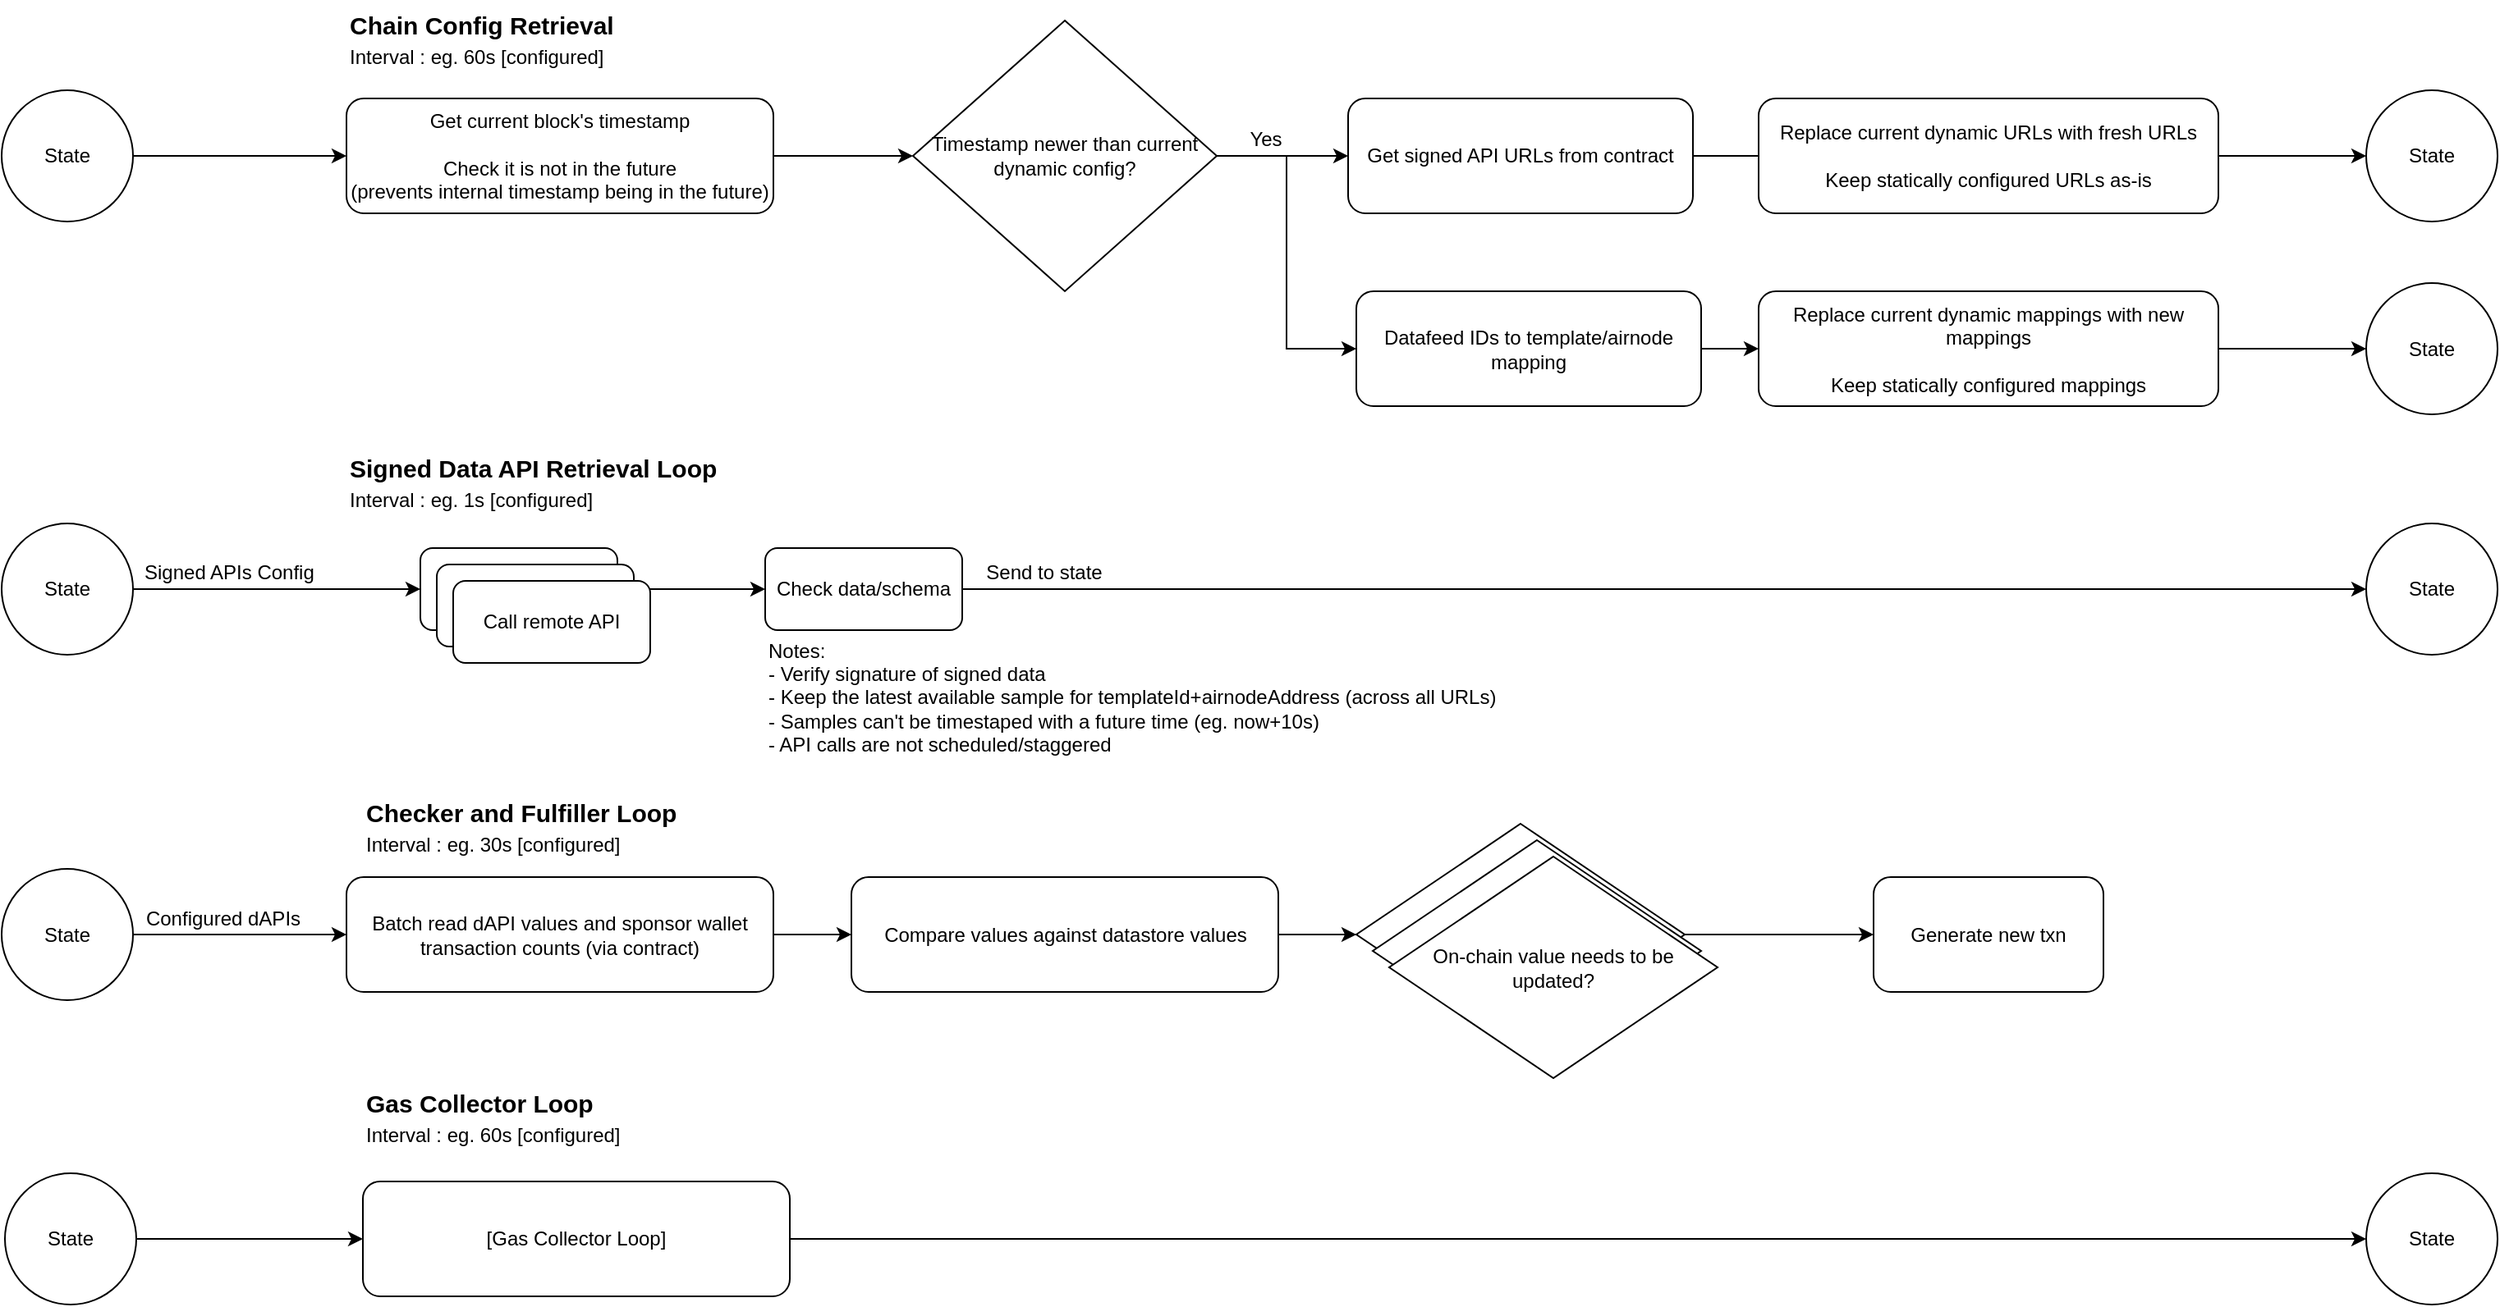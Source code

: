 <mxfile version="22.0.4" type="google">
  <diagram id="C5RBs43oDa-KdzZeNtuy" name="Page-1">
    <mxGraphModel grid="1" page="1" gridSize="10" guides="1" tooltips="1" connect="1" arrows="1" fold="1" pageScale="1" pageWidth="3300" pageHeight="4681" math="0" shadow="0">
      <root>
        <mxCell id="WIyWlLk6GJQsqaUBKTNV-0" />
        <mxCell id="WIyWlLk6GJQsqaUBKTNV-1" parent="WIyWlLk6GJQsqaUBKTNV-0" />
        <mxCell id="1Q1agVGRUTWRGxKfGmKp-20" value="&lt;font style=&quot;font-size: 15px;&quot;&gt;&lt;b&gt;Signed Data API Retrieval Loop&lt;/b&gt;&lt;/font&gt;" style="text;html=1;strokeColor=none;fillColor=none;align=left;verticalAlign=middle;whiteSpace=wrap;rounded=0;" vertex="1" parent="WIyWlLk6GJQsqaUBKTNV-1">
          <mxGeometry x="230" y="730" width="310" height="30" as="geometry" />
        </mxCell>
        <mxCell id="1Q1agVGRUTWRGxKfGmKp-21" value="Interval : eg. 1s [configured]" style="text;html=1;strokeColor=none;fillColor=none;align=left;verticalAlign=middle;whiteSpace=wrap;rounded=0;" vertex="1" parent="WIyWlLk6GJQsqaUBKTNV-1">
          <mxGeometry x="230" y="750" width="220" height="30" as="geometry" />
        </mxCell>
        <mxCell id="1Q1agVGRUTWRGxKfGmKp-42" style="edgeStyle=orthogonalEdgeStyle;rounded=0;orthogonalLoop=1;jettySize=auto;html=1;exitX=1;exitY=0.5;exitDx=0;exitDy=0;entryX=0;entryY=0.5;entryDx=0;entryDy=0;" edge="1" parent="WIyWlLk6GJQsqaUBKTNV-1" source="1Q1agVGRUTWRGxKfGmKp-37" target="1Q1agVGRUTWRGxKfGmKp-40">
          <mxGeometry relative="1" as="geometry" />
        </mxCell>
        <mxCell id="1Q1agVGRUTWRGxKfGmKp-37" value="Call remote API" style="rounded=1;whiteSpace=wrap;html=1;" vertex="1" parent="WIyWlLk6GJQsqaUBKTNV-1">
          <mxGeometry x="275" y="794" width="120" height="50" as="geometry" />
        </mxCell>
        <mxCell id="1Q1agVGRUTWRGxKfGmKp-45" style="edgeStyle=orthogonalEdgeStyle;rounded=0;orthogonalLoop=1;jettySize=auto;html=1;exitX=1;exitY=0.5;exitDx=0;exitDy=0;entryX=0;entryY=0.5;entryDx=0;entryDy=0;" edge="1" parent="WIyWlLk6GJQsqaUBKTNV-1" source="1Q1agVGRUTWRGxKfGmKp-40" target="1Q1agVGRUTWRGxKfGmKp-44">
          <mxGeometry relative="1" as="geometry" />
        </mxCell>
        <mxCell id="1Q1agVGRUTWRGxKfGmKp-40" value="Check data/schema" style="rounded=1;whiteSpace=wrap;html=1;" vertex="1" parent="WIyWlLk6GJQsqaUBKTNV-1">
          <mxGeometry x="485" y="794" width="120" height="50" as="geometry" />
        </mxCell>
        <mxCell id="1Q1agVGRUTWRGxKfGmKp-44" value="State" style="ellipse;whiteSpace=wrap;html=1;aspect=fixed;" vertex="1" parent="WIyWlLk6GJQsqaUBKTNV-1">
          <mxGeometry x="1460" y="779" width="80" height="80" as="geometry" />
        </mxCell>
        <mxCell id="1Q1agVGRUTWRGxKfGmKp-46" value="Send to state" style="text;html=1;strokeColor=none;fillColor=none;align=center;verticalAlign=middle;whiteSpace=wrap;rounded=0;" vertex="1" parent="WIyWlLk6GJQsqaUBKTNV-1">
          <mxGeometry x="575" y="794" width="160" height="30" as="geometry" />
        </mxCell>
        <mxCell id="1Q1agVGRUTWRGxKfGmKp-65" style="edgeStyle=orthogonalEdgeStyle;rounded=0;orthogonalLoop=1;jettySize=auto;html=1;exitX=1;exitY=0.5;exitDx=0;exitDy=0;" edge="1" parent="WIyWlLk6GJQsqaUBKTNV-1" source="1Q1agVGRUTWRGxKfGmKp-49" target="1Q1agVGRUTWRGxKfGmKp-64">
          <mxGeometry relative="1" as="geometry" />
        </mxCell>
        <mxCell id="1Q1agVGRUTWRGxKfGmKp-49" value="Batch read dAPI values and sponsor wallet transaction counts (via contract)" style="rounded=1;whiteSpace=wrap;html=1;fontSize=12;glass=0;strokeWidth=1;shadow=0;" vertex="1" parent="WIyWlLk6GJQsqaUBKTNV-1">
          <mxGeometry x="230" y="994.5" width="260" height="70" as="geometry" />
        </mxCell>
        <mxCell id="1Q1agVGRUTWRGxKfGmKp-62" value="&lt;font style=&quot;font-size: 15px;&quot;&gt;&lt;b&gt;Checker and Fulfiller Loop&lt;br&gt;&lt;/b&gt;&lt;/font&gt;" style="text;html=1;strokeColor=none;fillColor=none;align=left;verticalAlign=middle;whiteSpace=wrap;rounded=0;" vertex="1" parent="WIyWlLk6GJQsqaUBKTNV-1">
          <mxGeometry x="240" y="940" width="220" height="30" as="geometry" />
        </mxCell>
        <mxCell id="1Q1agVGRUTWRGxKfGmKp-71" style="edgeStyle=orthogonalEdgeStyle;rounded=0;orthogonalLoop=1;jettySize=auto;html=1;exitX=1;exitY=0.5;exitDx=0;exitDy=0;entryX=0;entryY=0.5;entryDx=0;entryDy=0;" edge="1" parent="WIyWlLk6GJQsqaUBKTNV-1" source="1Q1agVGRUTWRGxKfGmKp-64" target="1Q1agVGRUTWRGxKfGmKp-70">
          <mxGeometry relative="1" as="geometry" />
        </mxCell>
        <mxCell id="1Q1agVGRUTWRGxKfGmKp-64" value="Compare values against datastore values" style="rounded=1;whiteSpace=wrap;html=1;fontSize=12;glass=0;strokeWidth=1;shadow=0;" vertex="1" parent="WIyWlLk6GJQsqaUBKTNV-1">
          <mxGeometry x="537.5" y="994.5" width="260" height="70" as="geometry" />
        </mxCell>
        <mxCell id="1Q1agVGRUTWRGxKfGmKp-150" style="edgeStyle=orthogonalEdgeStyle;rounded=0;orthogonalLoop=1;jettySize=auto;html=1;exitX=1;exitY=0.5;exitDx=0;exitDy=0;" edge="1" parent="WIyWlLk6GJQsqaUBKTNV-1" source="1Q1agVGRUTWRGxKfGmKp-70" target="1Q1agVGRUTWRGxKfGmKp-98">
          <mxGeometry relative="1" as="geometry" />
        </mxCell>
        <mxCell id="1Q1agVGRUTWRGxKfGmKp-70" value="" style="rhombus;whiteSpace=wrap;html=1;" vertex="1" parent="WIyWlLk6GJQsqaUBKTNV-1">
          <mxGeometry x="845" y="962" width="200" height="135" as="geometry" />
        </mxCell>
        <mxCell id="1Q1agVGRUTWRGxKfGmKp-98" value="Generate new txn" style="rounded=1;whiteSpace=wrap;html=1;fontSize=12;glass=0;strokeWidth=1;shadow=0;" vertex="1" parent="WIyWlLk6GJQsqaUBKTNV-1">
          <mxGeometry x="1160" y="994.5" width="140" height="70" as="geometry" />
        </mxCell>
        <mxCell id="1Q1agVGRUTWRGxKfGmKp-105" style="edgeStyle=orthogonalEdgeStyle;rounded=0;orthogonalLoop=1;jettySize=auto;html=1;exitX=1;exitY=0.5;exitDx=0;exitDy=0;entryX=0;entryY=0.5;entryDx=0;entryDy=0;" edge="1" parent="WIyWlLk6GJQsqaUBKTNV-1" source="1Q1agVGRUTWRGxKfGmKp-104" target="1Q1agVGRUTWRGxKfGmKp-49">
          <mxGeometry relative="1" as="geometry" />
        </mxCell>
        <mxCell id="1Q1agVGRUTWRGxKfGmKp-104" value="State" style="ellipse;whiteSpace=wrap;html=1;aspect=fixed;" vertex="1" parent="WIyWlLk6GJQsqaUBKTNV-1">
          <mxGeometry x="20" y="989.5" width="80" height="80" as="geometry" />
        </mxCell>
        <mxCell id="1Q1agVGRUTWRGxKfGmKp-106" value="Configured dAPIs" style="text;html=1;strokeColor=none;fillColor=none;align=center;verticalAlign=middle;whiteSpace=wrap;rounded=0;" vertex="1" parent="WIyWlLk6GJQsqaUBKTNV-1">
          <mxGeometry x="105" y="1004.5" width="100" height="30" as="geometry" />
        </mxCell>
        <mxCell id="1Q1agVGRUTWRGxKfGmKp-110" value="Interval : eg. 30s [configured]" style="text;html=1;strokeColor=none;fillColor=none;align=left;verticalAlign=middle;whiteSpace=wrap;rounded=0;" vertex="1" parent="WIyWlLk6GJQsqaUBKTNV-1">
          <mxGeometry x="240" y="967.5" width="220" height="15" as="geometry" />
        </mxCell>
        <mxCell id="1Q1agVGRUTWRGxKfGmKp-113" style="edgeStyle=orthogonalEdgeStyle;rounded=0;orthogonalLoop=1;jettySize=auto;html=1;exitX=1;exitY=0.5;exitDx=0;exitDy=0;entryX=0;entryY=0.5;entryDx=0;entryDy=0;" edge="1" parent="WIyWlLk6GJQsqaUBKTNV-1" source="1Q1agVGRUTWRGxKfGmKp-111" target="1Q1agVGRUTWRGxKfGmKp-37">
          <mxGeometry relative="1" as="geometry">
            <mxPoint x="890" y="819" as="targetPoint" />
          </mxGeometry>
        </mxCell>
        <mxCell id="1Q1agVGRUTWRGxKfGmKp-111" value="State" style="ellipse;whiteSpace=wrap;html=1;aspect=fixed;" vertex="1" parent="WIyWlLk6GJQsqaUBKTNV-1">
          <mxGeometry x="20" y="779" width="80" height="80" as="geometry" />
        </mxCell>
        <mxCell id="1Q1agVGRUTWRGxKfGmKp-112" value="Signed APIs Config" style="text;html=1;strokeColor=none;fillColor=none;align=left;verticalAlign=middle;whiteSpace=wrap;rounded=0;" vertex="1" parent="WIyWlLk6GJQsqaUBKTNV-1">
          <mxGeometry x="105" y="794" width="110" height="30" as="geometry" />
        </mxCell>
        <mxCell id="1Q1agVGRUTWRGxKfGmKp-122" style="edgeStyle=orthogonalEdgeStyle;rounded=0;orthogonalLoop=1;jettySize=auto;html=1;exitX=1;exitY=0.5;exitDx=0;exitDy=0;entryX=0;entryY=0.5;entryDx=0;entryDy=0;" edge="1" parent="WIyWlLk6GJQsqaUBKTNV-1" source="1Q1agVGRUTWRGxKfGmKp-123" target="1Q1agVGRUTWRGxKfGmKp-125">
          <mxGeometry relative="1" as="geometry" />
        </mxCell>
        <mxCell id="1Q1agVGRUTWRGxKfGmKp-123" value="State" style="ellipse;whiteSpace=wrap;html=1;aspect=fixed;" vertex="1" parent="WIyWlLk6GJQsqaUBKTNV-1">
          <mxGeometry x="22" y="1175" width="80" height="80" as="geometry" />
        </mxCell>
        <mxCell id="1Q1agVGRUTWRGxKfGmKp-124" style="edgeStyle=orthogonalEdgeStyle;rounded=0;orthogonalLoop=1;jettySize=auto;html=1;exitX=1;exitY=0.5;exitDx=0;exitDy=0;entryX=0;entryY=0.5;entryDx=0;entryDy=0;" edge="1" parent="WIyWlLk6GJQsqaUBKTNV-1" source="1Q1agVGRUTWRGxKfGmKp-125" target="1Q1agVGRUTWRGxKfGmKp-126">
          <mxGeometry relative="1" as="geometry" />
        </mxCell>
        <mxCell id="1Q1agVGRUTWRGxKfGmKp-125" value="[Gas Collector Loop]" style="rounded=1;whiteSpace=wrap;html=1;fontSize=12;glass=0;strokeWidth=1;shadow=0;align=center;" vertex="1" parent="WIyWlLk6GJQsqaUBKTNV-1">
          <mxGeometry x="240" y="1180" width="260" height="70" as="geometry" />
        </mxCell>
        <mxCell id="1Q1agVGRUTWRGxKfGmKp-126" value="State" style="ellipse;whiteSpace=wrap;html=1;aspect=fixed;" vertex="1" parent="WIyWlLk6GJQsqaUBKTNV-1">
          <mxGeometry x="1460" y="1175" width="80" height="80" as="geometry" />
        </mxCell>
        <mxCell id="1Q1agVGRUTWRGxKfGmKp-127" value="&lt;font style=&quot;font-size: 15px;&quot;&gt;&lt;b&gt;Gas Collector Loop&lt;br&gt;&lt;/b&gt;&lt;/font&gt;" style="text;html=1;strokeColor=none;fillColor=none;align=left;verticalAlign=middle;whiteSpace=wrap;rounded=0;" vertex="1" parent="WIyWlLk6GJQsqaUBKTNV-1">
          <mxGeometry x="240" y="1117" width="220" height="30" as="geometry" />
        </mxCell>
        <mxCell id="1Q1agVGRUTWRGxKfGmKp-128" value="Interval : eg. 60s [configured]" style="text;html=1;strokeColor=none;fillColor=none;align=left;verticalAlign=middle;whiteSpace=wrap;rounded=0;" vertex="1" parent="WIyWlLk6GJQsqaUBKTNV-1">
          <mxGeometry x="240" y="1144.5" width="220" height="15" as="geometry" />
        </mxCell>
        <mxCell id="1Q1agVGRUTWRGxKfGmKp-147" value="Call remote API" style="rounded=1;whiteSpace=wrap;html=1;" vertex="1" parent="WIyWlLk6GJQsqaUBKTNV-1">
          <mxGeometry x="285" y="804" width="120" height="50" as="geometry" />
        </mxCell>
        <mxCell id="1Q1agVGRUTWRGxKfGmKp-148" value="Call remote API" style="rounded=1;whiteSpace=wrap;html=1;" vertex="1" parent="WIyWlLk6GJQsqaUBKTNV-1">
          <mxGeometry x="295" y="814" width="120" height="50" as="geometry" />
        </mxCell>
        <mxCell id="1Q1agVGRUTWRGxKfGmKp-151" value="&lt;br&gt;" style="rhombus;whiteSpace=wrap;html=1;" vertex="1" parent="WIyWlLk6GJQsqaUBKTNV-1">
          <mxGeometry x="855" y="972" width="200" height="135" as="geometry" />
        </mxCell>
        <mxCell id="1Q1agVGRUTWRGxKfGmKp-152" value="On-chain value needs to be updated?" style="rhombus;whiteSpace=wrap;html=1;" vertex="1" parent="WIyWlLk6GJQsqaUBKTNV-1">
          <mxGeometry x="865" y="982" width="200" height="135" as="geometry" />
        </mxCell>
        <mxCell id="g6_-3fiZUHACWjoNwzNv-0" value="&lt;span style=&quot;background-color: initial;&quot;&gt;Notes:&lt;/span&gt;&lt;br&gt;&lt;span style=&quot;background-color: initial;&quot;&gt;- Verify signature of signed data&lt;br&gt;- Keep the latest available sample for templateId+airnodeAddress (across all URLs)&lt;br&gt;- Samples can&#39;t be timestaped with a future time (eg. now+10s)&lt;br&gt;- API calls are not scheduled/staggered&lt;br&gt;&lt;/span&gt;" style="text;html=1;strokeColor=none;fillColor=none;align=left;verticalAlign=middle;whiteSpace=wrap;rounded=0;" vertex="1" parent="WIyWlLk6GJQsqaUBKTNV-1">
          <mxGeometry x="485" y="844" width="530" height="81" as="geometry" />
        </mxCell>
        <mxCell id="g6_-3fiZUHACWjoNwzNv-1" style="edgeStyle=orthogonalEdgeStyle;rounded=0;orthogonalLoop=1;jettySize=auto;html=1;exitX=1;exitY=0.5;exitDx=0;exitDy=0;entryX=0;entryY=0.5;entryDx=0;entryDy=0;" edge="1" parent="WIyWlLk6GJQsqaUBKTNV-1" source="g6_-3fiZUHACWjoNwzNv-2" target="g6_-3fiZUHACWjoNwzNv-4">
          <mxGeometry relative="1" as="geometry" />
        </mxCell>
        <mxCell id="g6_-3fiZUHACWjoNwzNv-2" value="State" style="ellipse;whiteSpace=wrap;html=1;aspect=fixed;" vertex="1" parent="WIyWlLk6GJQsqaUBKTNV-1">
          <mxGeometry x="20" y="515" width="80" height="80" as="geometry" />
        </mxCell>
        <mxCell id="g6_-3fiZUHACWjoNwzNv-3" style="edgeStyle=orthogonalEdgeStyle;rounded=0;orthogonalLoop=1;jettySize=auto;html=1;exitX=1;exitY=0.5;exitDx=0;exitDy=0;entryX=0;entryY=0.5;entryDx=0;entryDy=0;" edge="1" parent="WIyWlLk6GJQsqaUBKTNV-1" source="g6_-3fiZUHACWjoNwzNv-14" target="g6_-3fiZUHACWjoNwzNv-5">
          <mxGeometry relative="1" as="geometry" />
        </mxCell>
        <mxCell id="g6_-3fiZUHACWjoNwzNv-4" value="Get current block&#39;s timestamp&lt;br&gt;&lt;br&gt;Check it is not in the future&lt;br&gt;(prevents internal timestamp being in the future)" style="rounded=1;whiteSpace=wrap;html=1;fontSize=12;glass=0;strokeWidth=1;shadow=0;align=center;" vertex="1" parent="WIyWlLk6GJQsqaUBKTNV-1">
          <mxGeometry x="230" y="520" width="260" height="70" as="geometry" />
        </mxCell>
        <mxCell id="g6_-3fiZUHACWjoNwzNv-5" value="State" style="ellipse;whiteSpace=wrap;html=1;aspect=fixed;" vertex="1" parent="WIyWlLk6GJQsqaUBKTNV-1">
          <mxGeometry x="1460" y="515" width="80" height="80" as="geometry" />
        </mxCell>
        <mxCell id="g6_-3fiZUHACWjoNwzNv-6" value="&lt;font style=&quot;font-size: 15px;&quot;&gt;&lt;b&gt;Chain Config Retrieval&lt;br&gt;&lt;/b&gt;&lt;/font&gt;" style="text;html=1;strokeColor=none;fillColor=none;align=left;verticalAlign=middle;whiteSpace=wrap;rounded=0;" vertex="1" parent="WIyWlLk6GJQsqaUBKTNV-1">
          <mxGeometry x="230" y="460" width="350" height="30" as="geometry" />
        </mxCell>
        <mxCell id="g6_-3fiZUHACWjoNwzNv-7" value="Interval : eg. 60s [configured]" style="text;html=1;strokeColor=none;fillColor=none;align=left;verticalAlign=middle;whiteSpace=wrap;rounded=0;" vertex="1" parent="WIyWlLk6GJQsqaUBKTNV-1">
          <mxGeometry x="230" y="487.5" width="220" height="15" as="geometry" />
        </mxCell>
        <mxCell id="g6_-3fiZUHACWjoNwzNv-12" value="" style="edgeStyle=orthogonalEdgeStyle;rounded=0;orthogonalLoop=1;jettySize=auto;html=1;exitX=1;exitY=0.5;exitDx=0;exitDy=0;entryX=0;entryY=0.5;entryDx=0;entryDy=0;" edge="1" parent="WIyWlLk6GJQsqaUBKTNV-1" source="g6_-3fiZUHACWjoNwzNv-4" target="g6_-3fiZUHACWjoNwzNv-11">
          <mxGeometry relative="1" as="geometry">
            <mxPoint x="490" y="555" as="sourcePoint" />
            <mxPoint x="1460" y="555" as="targetPoint" />
          </mxGeometry>
        </mxCell>
        <mxCell id="g6_-3fiZUHACWjoNwzNv-21" style="edgeStyle=orthogonalEdgeStyle;rounded=0;orthogonalLoop=1;jettySize=auto;html=1;exitX=1;exitY=0.5;exitDx=0;exitDy=0;entryX=0;entryY=0.5;entryDx=0;entryDy=0;" edge="1" parent="WIyWlLk6GJQsqaUBKTNV-1" source="g6_-3fiZUHACWjoNwzNv-11" target="g6_-3fiZUHACWjoNwzNv-20">
          <mxGeometry relative="1" as="geometry" />
        </mxCell>
        <mxCell id="g6_-3fiZUHACWjoNwzNv-11" value="Timestamp newer than current dynamic config?" style="rhombus;whiteSpace=wrap;html=1;" vertex="1" parent="WIyWlLk6GJQsqaUBKTNV-1">
          <mxGeometry x="575" y="472.5" width="185" height="165" as="geometry" />
        </mxCell>
        <mxCell id="g6_-3fiZUHACWjoNwzNv-13" value="Yes" style="text;html=1;strokeColor=none;fillColor=none;align=center;verticalAlign=middle;whiteSpace=wrap;rounded=0;" vertex="1" parent="WIyWlLk6GJQsqaUBKTNV-1">
          <mxGeometry x="760" y="530" width="60" height="30" as="geometry" />
        </mxCell>
        <mxCell id="g6_-3fiZUHACWjoNwzNv-15" value="" style="edgeStyle=orthogonalEdgeStyle;rounded=0;orthogonalLoop=1;jettySize=auto;html=1;exitX=1;exitY=0.5;exitDx=0;exitDy=0;entryX=0;entryY=0.5;entryDx=0;entryDy=0;" edge="1" parent="WIyWlLk6GJQsqaUBKTNV-1" source="g6_-3fiZUHACWjoNwzNv-11" target="g6_-3fiZUHACWjoNwzNv-14">
          <mxGeometry relative="1" as="geometry">
            <mxPoint x="760" y="555" as="sourcePoint" />
            <mxPoint x="1460" y="555" as="targetPoint" />
          </mxGeometry>
        </mxCell>
        <mxCell id="g6_-3fiZUHACWjoNwzNv-14" value="Get signed API URLs from contract" style="rounded=1;whiteSpace=wrap;html=1;fontSize=12;glass=0;strokeWidth=1;shadow=0;align=center;" vertex="1" parent="WIyWlLk6GJQsqaUBKTNV-1">
          <mxGeometry x="840" y="520" width="210" height="70" as="geometry" />
        </mxCell>
        <mxCell id="g6_-3fiZUHACWjoNwzNv-16" value="Replace current dynamic URLs with fresh URLs&lt;br&gt;&lt;br&gt;Keep statically configured URLs as-is" style="rounded=1;whiteSpace=wrap;html=1;fontSize=12;glass=0;strokeWidth=1;shadow=0;align=center;" vertex="1" parent="WIyWlLk6GJQsqaUBKTNV-1">
          <mxGeometry x="1090" y="520" width="280" height="70" as="geometry" />
        </mxCell>
        <mxCell id="g6_-3fiZUHACWjoNwzNv-23" style="edgeStyle=orthogonalEdgeStyle;rounded=0;orthogonalLoop=1;jettySize=auto;html=1;exitX=1;exitY=0.5;exitDx=0;exitDy=0;entryX=0;entryY=0.5;entryDx=0;entryDy=0;" edge="1" parent="WIyWlLk6GJQsqaUBKTNV-1" source="g6_-3fiZUHACWjoNwzNv-20" target="g6_-3fiZUHACWjoNwzNv-22">
          <mxGeometry relative="1" as="geometry" />
        </mxCell>
        <mxCell id="g6_-3fiZUHACWjoNwzNv-20" value="Datafeed IDs to template/airnode mapping" style="rounded=1;whiteSpace=wrap;html=1;fontSize=12;glass=0;strokeWidth=1;shadow=0;align=center;" vertex="1" parent="WIyWlLk6GJQsqaUBKTNV-1">
          <mxGeometry x="845" y="637.5" width="210" height="70" as="geometry" />
        </mxCell>
        <mxCell id="g6_-3fiZUHACWjoNwzNv-26" style="edgeStyle=orthogonalEdgeStyle;rounded=0;orthogonalLoop=1;jettySize=auto;html=1;exitX=1;exitY=0.5;exitDx=0;exitDy=0;entryX=0;entryY=0.5;entryDx=0;entryDy=0;" edge="1" parent="WIyWlLk6GJQsqaUBKTNV-1" source="g6_-3fiZUHACWjoNwzNv-22" target="g6_-3fiZUHACWjoNwzNv-25">
          <mxGeometry relative="1" as="geometry" />
        </mxCell>
        <mxCell id="g6_-3fiZUHACWjoNwzNv-22" value="Replace current dynamic mappings with new mappings&lt;br&gt;&lt;br&gt;Keep statically configured mappings" style="rounded=1;whiteSpace=wrap;html=1;fontSize=12;glass=0;strokeWidth=1;shadow=0;align=center;" vertex="1" parent="WIyWlLk6GJQsqaUBKTNV-1">
          <mxGeometry x="1090" y="637.5" width="280" height="70" as="geometry" />
        </mxCell>
        <mxCell id="g6_-3fiZUHACWjoNwzNv-25" value="State" style="ellipse;whiteSpace=wrap;html=1;aspect=fixed;" vertex="1" parent="WIyWlLk6GJQsqaUBKTNV-1">
          <mxGeometry x="1460" y="632.5" width="80" height="80" as="geometry" />
        </mxCell>
      </root>
    </mxGraphModel>
  </diagram>
</mxfile>
